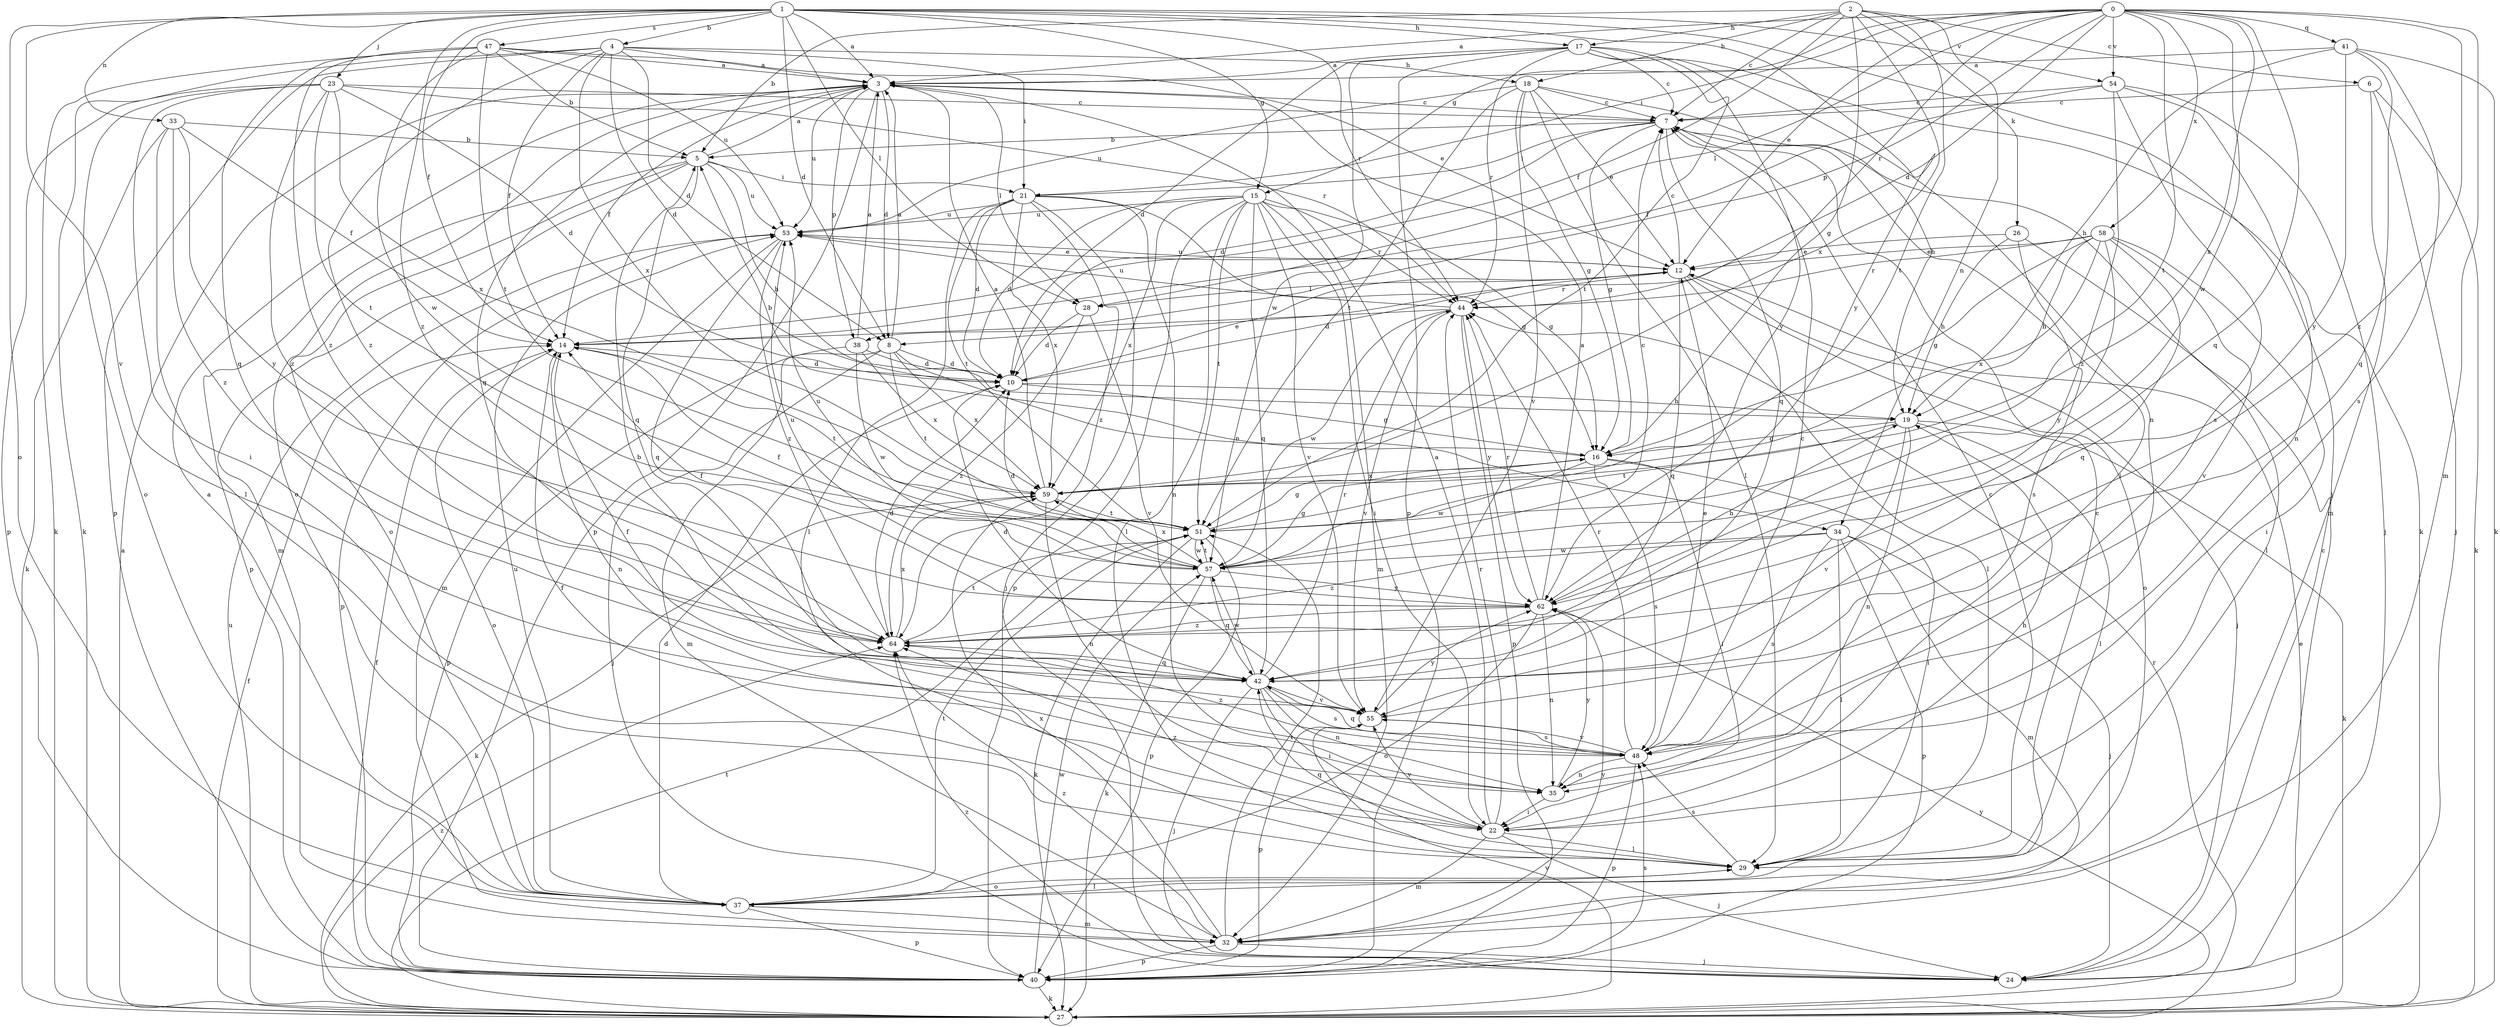 strict digraph  {
0;
1;
2;
3;
4;
5;
6;
7;
8;
10;
12;
14;
15;
16;
17;
18;
19;
21;
22;
23;
24;
26;
27;
28;
29;
32;
33;
34;
35;
37;
38;
40;
41;
42;
44;
47;
48;
51;
53;
54;
55;
57;
58;
59;
62;
64;
0 -> 3  [label=a];
0 -> 8  [label=d];
0 -> 12  [label=e];
0 -> 15  [label=g];
0 -> 21  [label=i];
0 -> 28  [label=l];
0 -> 32  [label=m];
0 -> 38  [label=p];
0 -> 41  [label=q];
0 -> 42  [label=q];
0 -> 44  [label=r];
0 -> 51  [label=t];
0 -> 54  [label=v];
0 -> 57  [label=w];
0 -> 58  [label=x];
0 -> 59  [label=x];
0 -> 64  [label=z];
1 -> 3  [label=a];
1 -> 4  [label=b];
1 -> 8  [label=d];
1 -> 14  [label=f];
1 -> 15  [label=g];
1 -> 17  [label=h];
1 -> 23  [label=j];
1 -> 24  [label=j];
1 -> 28  [label=l];
1 -> 33  [label=n];
1 -> 37  [label=o];
1 -> 44  [label=r];
1 -> 47  [label=s];
1 -> 54  [label=v];
1 -> 55  [label=v];
1 -> 62  [label=y];
1 -> 64  [label=z];
2 -> 5  [label=b];
2 -> 6  [label=c];
2 -> 7  [label=c];
2 -> 14  [label=f];
2 -> 16  [label=g];
2 -> 17  [label=h];
2 -> 18  [label=h];
2 -> 26  [label=k];
2 -> 34  [label=n];
2 -> 51  [label=t];
2 -> 59  [label=x];
3 -> 7  [label=c];
3 -> 8  [label=d];
3 -> 14  [label=f];
3 -> 28  [label=l];
3 -> 37  [label=o];
3 -> 38  [label=p];
3 -> 40  [label=p];
3 -> 42  [label=q];
3 -> 53  [label=u];
4 -> 3  [label=a];
4 -> 8  [label=d];
4 -> 10  [label=d];
4 -> 14  [label=f];
4 -> 18  [label=h];
4 -> 21  [label=i];
4 -> 27  [label=k];
4 -> 40  [label=p];
4 -> 59  [label=x];
4 -> 64  [label=z];
5 -> 3  [label=a];
5 -> 19  [label=h];
5 -> 21  [label=i];
5 -> 32  [label=m];
5 -> 37  [label=o];
5 -> 40  [label=p];
5 -> 42  [label=q];
5 -> 53  [label=u];
6 -> 7  [label=c];
6 -> 24  [label=j];
6 -> 27  [label=k];
6 -> 32  [label=m];
7 -> 5  [label=b];
7 -> 10  [label=d];
7 -> 16  [label=g];
7 -> 21  [label=i];
7 -> 22  [label=i];
7 -> 42  [label=q];
8 -> 3  [label=a];
8 -> 10  [label=d];
8 -> 24  [label=j];
8 -> 32  [label=m];
8 -> 34  [label=n];
8 -> 51  [label=t];
8 -> 59  [label=x];
10 -> 12  [label=e];
10 -> 16  [label=g];
10 -> 19  [label=h];
12 -> 7  [label=c];
12 -> 10  [label=d];
12 -> 24  [label=j];
12 -> 28  [label=l];
12 -> 29  [label=l];
12 -> 37  [label=o];
12 -> 42  [label=q];
12 -> 44  [label=r];
12 -> 53  [label=u];
14 -> 10  [label=d];
14 -> 35  [label=n];
14 -> 37  [label=o];
14 -> 51  [label=t];
15 -> 10  [label=d];
15 -> 16  [label=g];
15 -> 22  [label=i];
15 -> 29  [label=l];
15 -> 32  [label=m];
15 -> 40  [label=p];
15 -> 42  [label=q];
15 -> 44  [label=r];
15 -> 51  [label=t];
15 -> 53  [label=u];
15 -> 55  [label=v];
15 -> 59  [label=x];
16 -> 5  [label=b];
16 -> 22  [label=i];
16 -> 29  [label=l];
16 -> 48  [label=s];
16 -> 57  [label=w];
16 -> 59  [label=x];
17 -> 3  [label=a];
17 -> 7  [label=c];
17 -> 10  [label=d];
17 -> 27  [label=k];
17 -> 35  [label=n];
17 -> 40  [label=p];
17 -> 44  [label=r];
17 -> 51  [label=t];
17 -> 57  [label=w];
17 -> 62  [label=y];
18 -> 7  [label=c];
18 -> 12  [label=e];
18 -> 16  [label=g];
18 -> 19  [label=h];
18 -> 29  [label=l];
18 -> 51  [label=t];
18 -> 53  [label=u];
18 -> 55  [label=v];
19 -> 16  [label=g];
19 -> 27  [label=k];
19 -> 29  [label=l];
19 -> 35  [label=n];
19 -> 51  [label=t];
19 -> 55  [label=v];
21 -> 10  [label=d];
21 -> 16  [label=g];
21 -> 24  [label=j];
21 -> 29  [label=l];
21 -> 35  [label=n];
21 -> 51  [label=t];
21 -> 53  [label=u];
21 -> 59  [label=x];
21 -> 64  [label=z];
22 -> 3  [label=a];
22 -> 14  [label=f];
22 -> 19  [label=h];
22 -> 24  [label=j];
22 -> 29  [label=l];
22 -> 32  [label=m];
22 -> 44  [label=r];
22 -> 55  [label=v];
22 -> 64  [label=z];
23 -> 7  [label=c];
23 -> 10  [label=d];
23 -> 22  [label=i];
23 -> 37  [label=o];
23 -> 40  [label=p];
23 -> 44  [label=r];
23 -> 51  [label=t];
23 -> 59  [label=x];
23 -> 64  [label=z];
24 -> 7  [label=c];
24 -> 64  [label=z];
26 -> 12  [label=e];
26 -> 19  [label=h];
26 -> 29  [label=l];
26 -> 48  [label=s];
27 -> 3  [label=a];
27 -> 12  [label=e];
27 -> 14  [label=f];
27 -> 44  [label=r];
27 -> 51  [label=t];
27 -> 53  [label=u];
27 -> 55  [label=v];
27 -> 62  [label=y];
27 -> 64  [label=z];
28 -> 10  [label=d];
28 -> 55  [label=v];
28 -> 64  [label=z];
29 -> 7  [label=c];
29 -> 37  [label=o];
29 -> 42  [label=q];
29 -> 48  [label=s];
32 -> 24  [label=j];
32 -> 40  [label=p];
32 -> 51  [label=t];
32 -> 59  [label=x];
32 -> 62  [label=y];
32 -> 64  [label=z];
33 -> 5  [label=b];
33 -> 14  [label=f];
33 -> 27  [label=k];
33 -> 29  [label=l];
33 -> 62  [label=y];
33 -> 64  [label=z];
34 -> 24  [label=j];
34 -> 29  [label=l];
34 -> 32  [label=m];
34 -> 40  [label=p];
34 -> 48  [label=s];
34 -> 57  [label=w];
34 -> 64  [label=z];
35 -> 22  [label=i];
35 -> 62  [label=y];
37 -> 3  [label=a];
37 -> 7  [label=c];
37 -> 10  [label=d];
37 -> 29  [label=l];
37 -> 32  [label=m];
37 -> 40  [label=p];
37 -> 51  [label=t];
37 -> 53  [label=u];
38 -> 3  [label=a];
38 -> 10  [label=d];
38 -> 40  [label=p];
38 -> 57  [label=w];
38 -> 59  [label=x];
40 -> 14  [label=f];
40 -> 27  [label=k];
40 -> 48  [label=s];
40 -> 57  [label=w];
41 -> 3  [label=a];
41 -> 19  [label=h];
41 -> 27  [label=k];
41 -> 42  [label=q];
41 -> 48  [label=s];
41 -> 62  [label=y];
42 -> 10  [label=d];
42 -> 22  [label=i];
42 -> 24  [label=j];
42 -> 35  [label=n];
42 -> 44  [label=r];
42 -> 48  [label=s];
42 -> 55  [label=v];
42 -> 57  [label=w];
44 -> 14  [label=f];
44 -> 40  [label=p];
44 -> 53  [label=u];
44 -> 55  [label=v];
44 -> 57  [label=w];
44 -> 62  [label=y];
47 -> 3  [label=a];
47 -> 5  [label=b];
47 -> 12  [label=e];
47 -> 27  [label=k];
47 -> 42  [label=q];
47 -> 51  [label=t];
47 -> 53  [label=u];
47 -> 57  [label=w];
47 -> 64  [label=z];
48 -> 5  [label=b];
48 -> 7  [label=c];
48 -> 12  [label=e];
48 -> 35  [label=n];
48 -> 40  [label=p];
48 -> 42  [label=q];
48 -> 44  [label=r];
48 -> 55  [label=v];
48 -> 64  [label=z];
51 -> 16  [label=g];
51 -> 27  [label=k];
51 -> 40  [label=p];
51 -> 57  [label=w];
53 -> 12  [label=e];
53 -> 32  [label=m];
53 -> 40  [label=p];
53 -> 42  [label=q];
53 -> 64  [label=z];
54 -> 7  [label=c];
54 -> 14  [label=f];
54 -> 24  [label=j];
54 -> 35  [label=n];
54 -> 48  [label=s];
54 -> 64  [label=z];
55 -> 14  [label=f];
55 -> 40  [label=p];
55 -> 48  [label=s];
55 -> 62  [label=y];
57 -> 7  [label=c];
57 -> 10  [label=d];
57 -> 14  [label=f];
57 -> 16  [label=g];
57 -> 27  [label=k];
57 -> 42  [label=q];
57 -> 51  [label=t];
57 -> 53  [label=u];
57 -> 59  [label=x];
57 -> 62  [label=y];
58 -> 12  [label=e];
58 -> 16  [label=g];
58 -> 19  [label=h];
58 -> 22  [label=i];
58 -> 42  [label=q];
58 -> 44  [label=r];
58 -> 55  [label=v];
58 -> 59  [label=x];
58 -> 62  [label=y];
59 -> 3  [label=a];
59 -> 27  [label=k];
59 -> 35  [label=n];
59 -> 51  [label=t];
62 -> 3  [label=a];
62 -> 14  [label=f];
62 -> 19  [label=h];
62 -> 35  [label=n];
62 -> 37  [label=o];
62 -> 44  [label=r];
62 -> 53  [label=u];
62 -> 64  [label=z];
64 -> 10  [label=d];
64 -> 42  [label=q];
64 -> 51  [label=t];
64 -> 59  [label=x];
}
